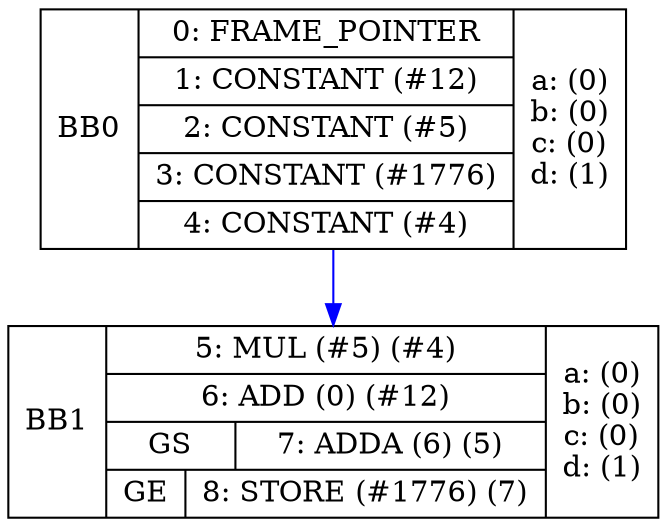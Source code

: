 digraph G {bb0[shape=record, label="<b>BB0 | {0: FRAME_POINTER|1: CONSTANT (#12)|2: CONSTANT (#5)|3: CONSTANT (#1776)|4: CONSTANT (#4)} | a: (0)\nb: (0)\nc: (0)\nd: (1)\n"]bb1[shape=record, label="<b>BB1 | {5: MUL (#5)  (#4)|6: ADD (0)  (#12)|{ GS |7: ADDA (6)  (5)}|{ GE |8: STORE (#1776)  (7)}} | a: (0)\nb: (0)\nc: (0)\nd: (1)\n"]bb0:s -> bb1:n[color="blue"];}